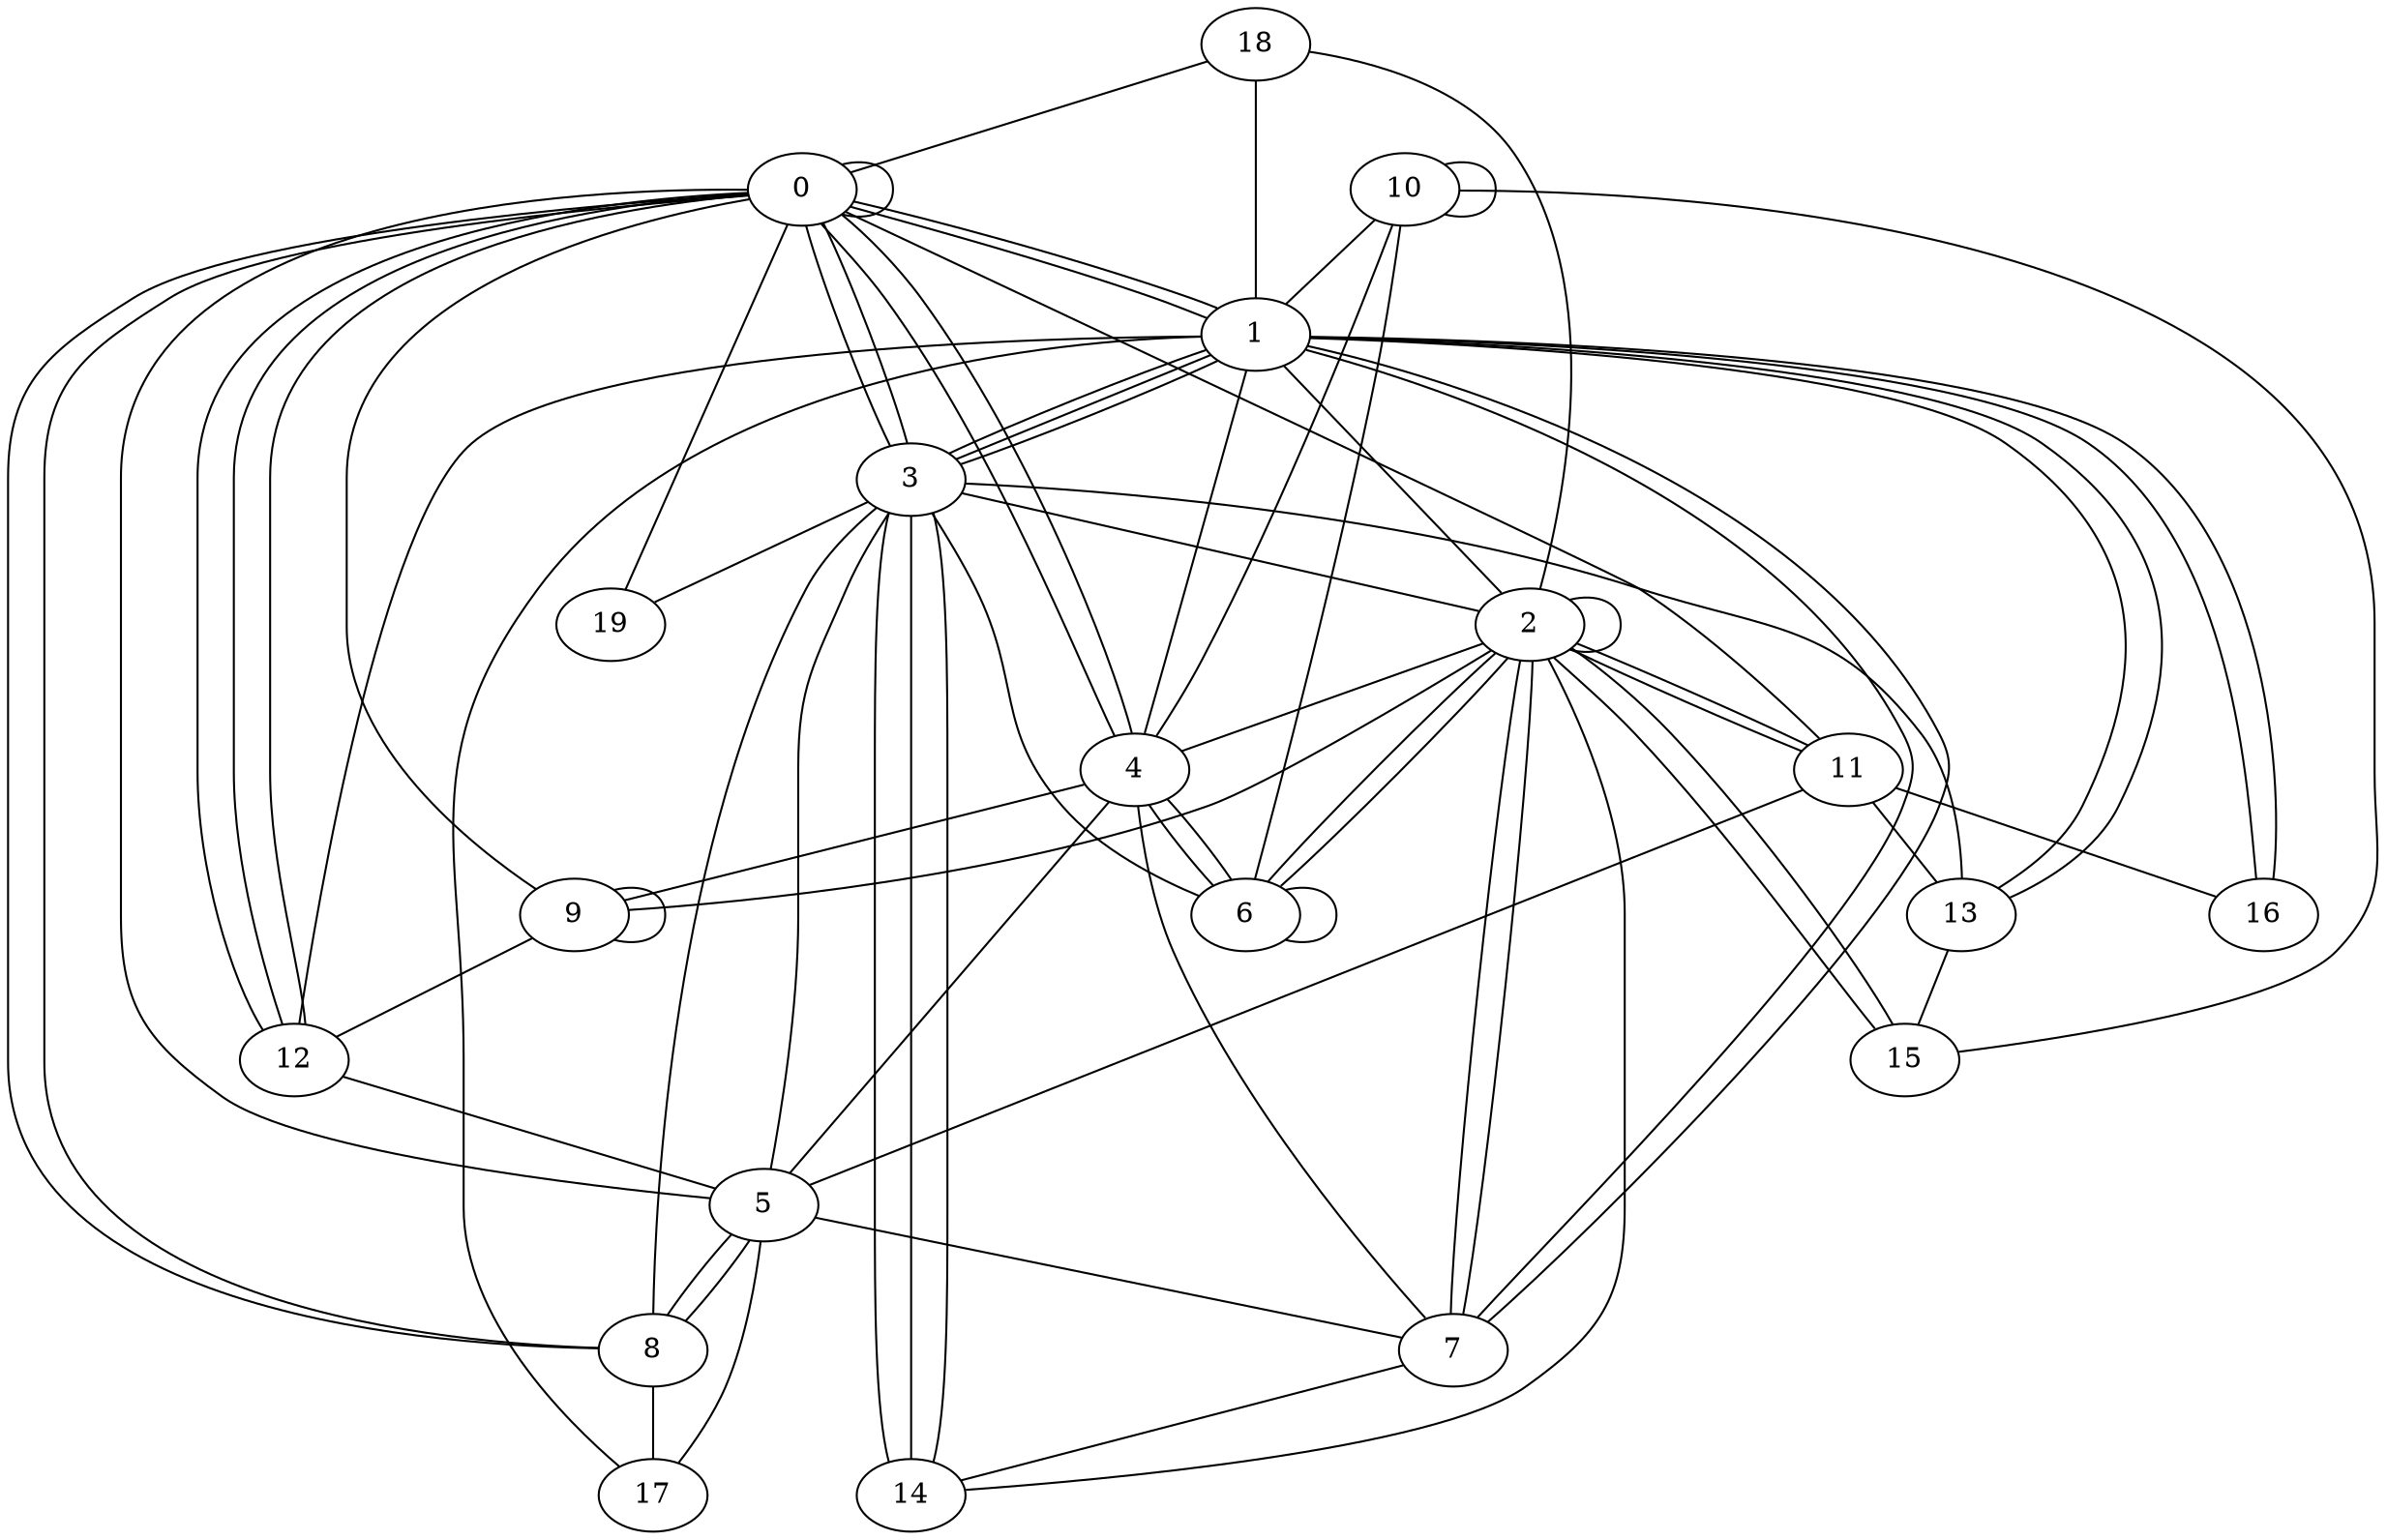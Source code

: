 graph G {
0;
1;
2;
3;
4;
5;
6;
7;
8;
9;
10;
11;
12;
13;
14;
15;
16;
17;
18;
19;
7--2 ;
0--8 ;
6--2 ;
0--8 ;
0--1 ;
0--19 ;
18--2 ;
2--1 ;
2--15 ;
4--5 ;
3--5 ;
1--7 ;
6--4 ;
5--7 ;
0--12 ;
17--1 ;
11--16 ;
2--4 ;
15--2 ;
3--2 ;
4--0 ;
13--15 ;
1--12 ;
11--13 ;
7--1 ;
3--0 ;
4--1 ;
12--0 ;
14--3 ;
0--5 ;
18--0 ;
4--7 ;
9--12 ;
10--15 ;
11--0 ;
6--6 ;
9--9 ;
9--0 ;
2--2 ;
4--9 ;
10--10 ;
6--3 ;
2--9 ;
3--13 ;
3--0 ;
3--19 ;
3--14 ;
8--5 ;
5--17 ;
1--16 ;
10--4 ;
1--3 ;
12--5 ;
14--3 ;
13--1 ;
11--2 ;
16--1 ;
13--1 ;
1--3 ;
1--3 ;
0--0 ;
10--1 ;
8--17 ;
2--11 ;
1--0 ;
7--2 ;
0--4 ;
3--8 ;
0--12 ;
7--14 ;
18--1 ;
4--6 ;
2--6 ;
14--2 ;
5--8 ;
10--6 ;
11--5 ;
}
